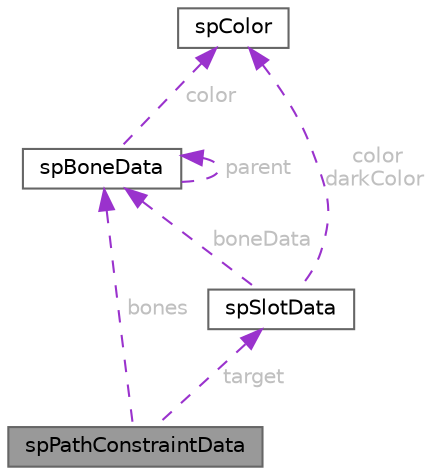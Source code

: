 digraph "spPathConstraintData"
{
 // LATEX_PDF_SIZE
  bgcolor="transparent";
  edge [fontname=Helvetica,fontsize=10,labelfontname=Helvetica,labelfontsize=10];
  node [fontname=Helvetica,fontsize=10,shape=box,height=0.2,width=0.4];
  Node1 [id="Node000001",label="spPathConstraintData",height=0.2,width=0.4,color="gray40", fillcolor="grey60", style="filled", fontcolor="black",tooltip=" "];
  Node2 -> Node1 [id="edge7_Node000001_Node000002",dir="back",color="darkorchid3",style="dashed",tooltip=" ",label=" bones",fontcolor="grey" ];
  Node2 [id="Node000002",label="spBoneData",height=0.2,width=0.4,color="gray40", fillcolor="white", style="filled",URL="$structsp_bone_data.html",tooltip=" "];
  Node2 -> Node2 [id="edge8_Node000002_Node000002",dir="back",color="darkorchid3",style="dashed",tooltip=" ",label=" parent",fontcolor="grey" ];
  Node3 -> Node2 [id="edge9_Node000002_Node000003",dir="back",color="darkorchid3",style="dashed",tooltip=" ",label=" color",fontcolor="grey" ];
  Node3 [id="Node000003",label="spColor",height=0.2,width=0.4,color="gray40", fillcolor="white", style="filled",URL="$structsp_color.html",tooltip=" "];
  Node4 -> Node1 [id="edge10_Node000001_Node000004",dir="back",color="darkorchid3",style="dashed",tooltip=" ",label=" target",fontcolor="grey" ];
  Node4 [id="Node000004",label="spSlotData",height=0.2,width=0.4,color="gray40", fillcolor="white", style="filled",URL="$structsp_slot_data.html",tooltip=" "];
  Node2 -> Node4 [id="edge11_Node000004_Node000002",dir="back",color="darkorchid3",style="dashed",tooltip=" ",label=" boneData",fontcolor="grey" ];
  Node3 -> Node4 [id="edge12_Node000004_Node000003",dir="back",color="darkorchid3",style="dashed",tooltip=" ",label=" color\ndarkColor",fontcolor="grey" ];
}
